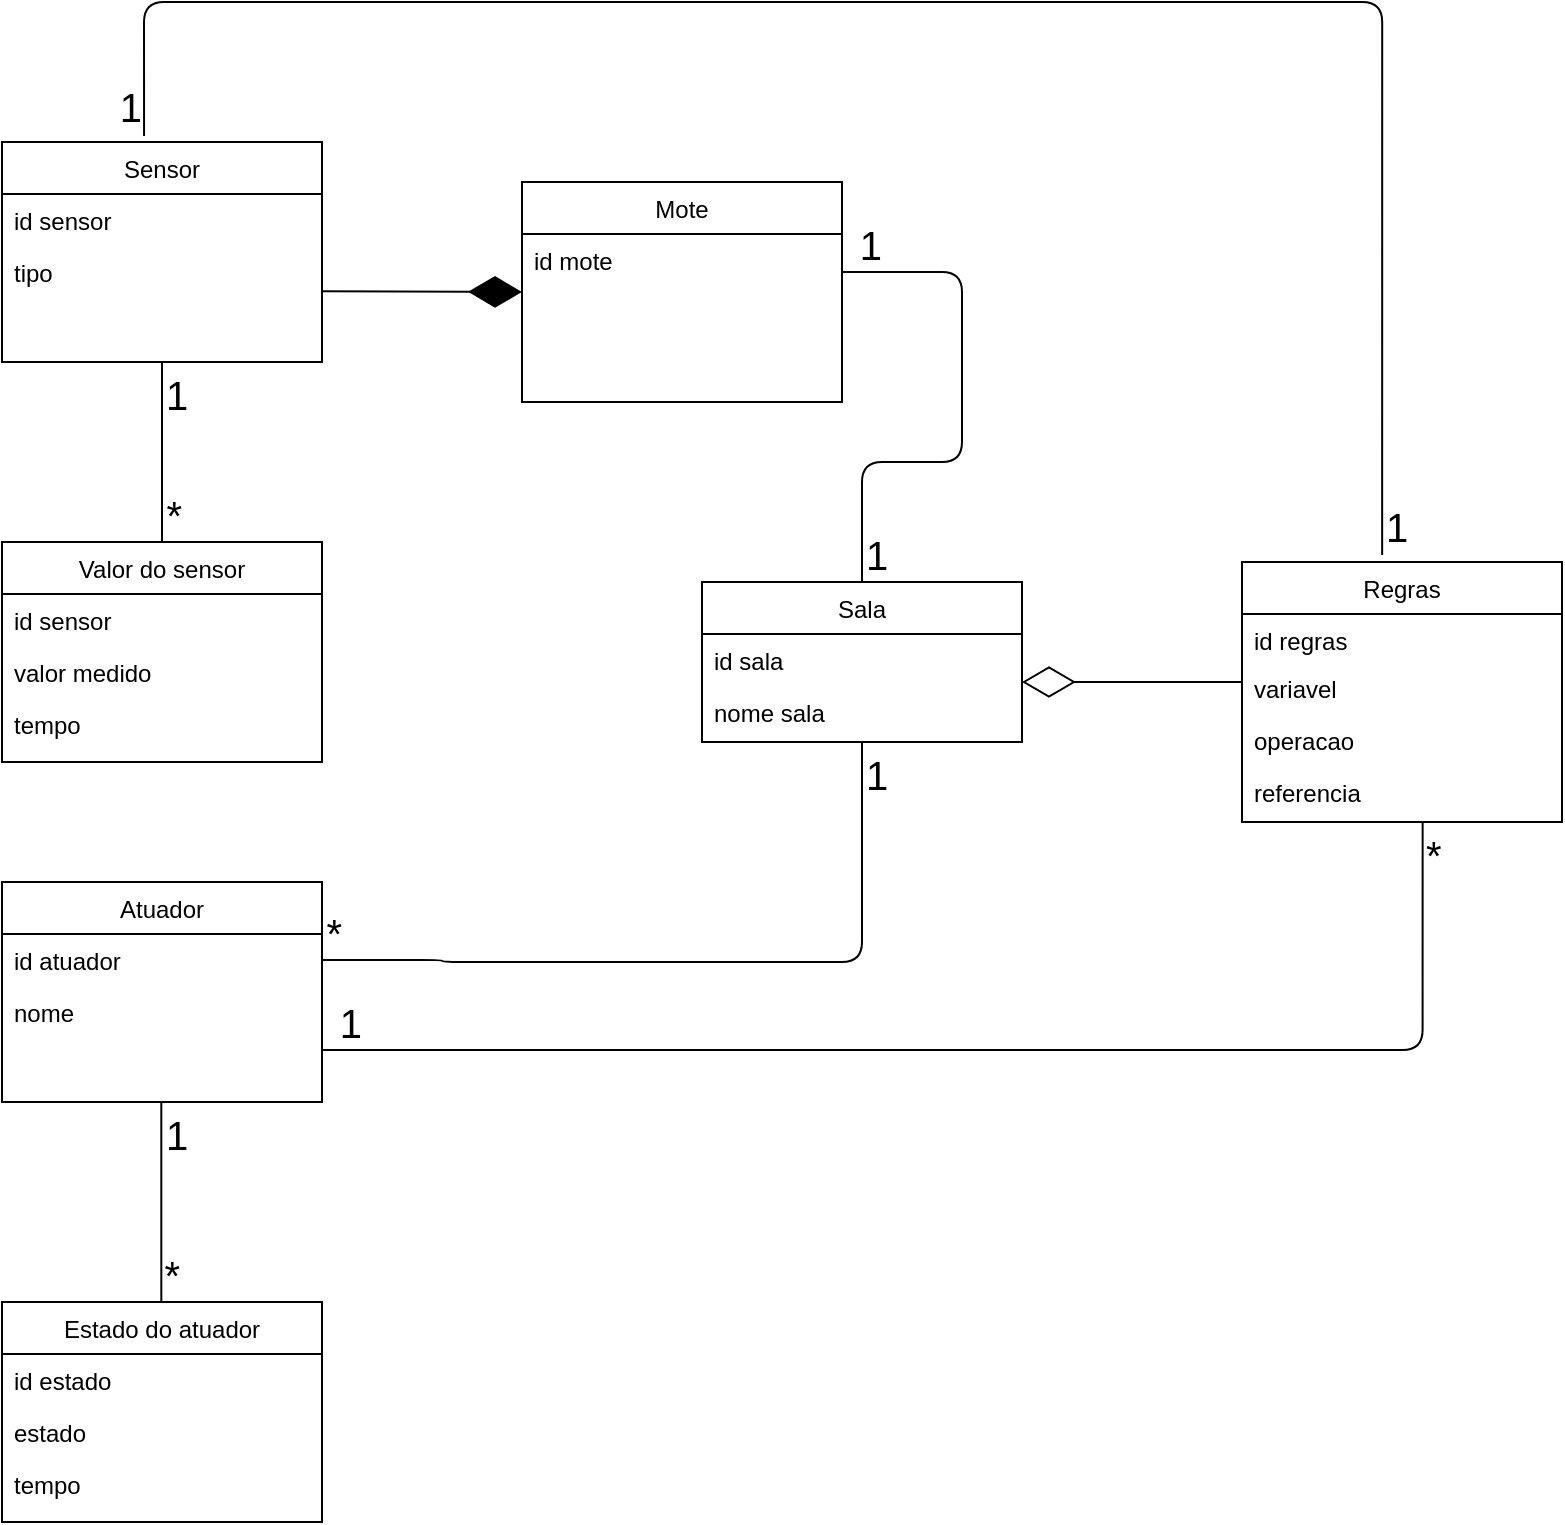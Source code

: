 <mxfile version="14.6.6" type="github">
  <diagram id="C5RBs43oDa-KdzZeNtuy" name="Page-1">
    <mxGraphModel dx="1422" dy="762" grid="1" gridSize="10" guides="1" tooltips="1" connect="1" arrows="1" fold="1" page="1" pageScale="1" pageWidth="827" pageHeight="1169" math="0" shadow="0">
      <root>
        <mxCell id="WIyWlLk6GJQsqaUBKTNV-0" />
        <mxCell id="WIyWlLk6GJQsqaUBKTNV-1" parent="WIyWlLk6GJQsqaUBKTNV-0" />
        <mxCell id="zkfFHV4jXpPFQw0GAbJ--0" value="Sala" style="swimlane;fontStyle=0;align=center;verticalAlign=top;childLayout=stackLayout;horizontal=1;startSize=26;horizontalStack=0;resizeParent=1;resizeLast=0;collapsible=1;marginBottom=0;rounded=0;shadow=0;strokeWidth=1;" parent="WIyWlLk6GJQsqaUBKTNV-1" vertex="1">
          <mxGeometry x="380" y="330" width="160" height="80" as="geometry">
            <mxRectangle x="230" y="140" width="160" height="26" as="alternateBounds" />
          </mxGeometry>
        </mxCell>
        <mxCell id="zkfFHV4jXpPFQw0GAbJ--1" value="id sala" style="text;align=left;verticalAlign=top;spacingLeft=4;spacingRight=4;overflow=hidden;rotatable=0;points=[[0,0.5],[1,0.5]];portConstraint=eastwest;" parent="zkfFHV4jXpPFQw0GAbJ--0" vertex="1">
          <mxGeometry y="26" width="160" height="26" as="geometry" />
        </mxCell>
        <mxCell id="zkfFHV4jXpPFQw0GAbJ--2" value="nome sala" style="text;align=left;verticalAlign=top;spacingLeft=4;spacingRight=4;overflow=hidden;rotatable=0;points=[[0,0.5],[1,0.5]];portConstraint=eastwest;rounded=0;shadow=0;html=0;" parent="zkfFHV4jXpPFQw0GAbJ--0" vertex="1">
          <mxGeometry y="52" width="160" height="26" as="geometry" />
        </mxCell>
        <mxCell id="zkfFHV4jXpPFQw0GAbJ--17" value="Regras" style="swimlane;fontStyle=0;align=center;verticalAlign=top;childLayout=stackLayout;horizontal=1;startSize=26;horizontalStack=0;resizeParent=1;resizeLast=0;collapsible=1;marginBottom=0;rounded=0;shadow=0;strokeWidth=1;" parent="WIyWlLk6GJQsqaUBKTNV-1" vertex="1">
          <mxGeometry x="650" y="320" width="160" height="130" as="geometry">
            <mxRectangle x="550" y="140" width="160" height="26" as="alternateBounds" />
          </mxGeometry>
        </mxCell>
        <mxCell id="mV5RmBlvMmowMh2D4bMI-9" value="id regras" style="text;align=left;verticalAlign=top;spacingLeft=4;spacingRight=4;overflow=hidden;rotatable=0;points=[[0,0.5],[1,0.5]];portConstraint=eastwest;rounded=0;shadow=0;html=0;" vertex="1" parent="zkfFHV4jXpPFQw0GAbJ--17">
          <mxGeometry y="26" width="160" height="24" as="geometry" />
        </mxCell>
        <mxCell id="zkfFHV4jXpPFQw0GAbJ--18" value="variavel" style="text;align=left;verticalAlign=top;spacingLeft=4;spacingRight=4;overflow=hidden;rotatable=0;points=[[0,0.5],[1,0.5]];portConstraint=eastwest;" parent="zkfFHV4jXpPFQw0GAbJ--17" vertex="1">
          <mxGeometry y="50" width="160" height="26" as="geometry" />
        </mxCell>
        <mxCell id="zkfFHV4jXpPFQw0GAbJ--19" value="operacao" style="text;align=left;verticalAlign=top;spacingLeft=4;spacingRight=4;overflow=hidden;rotatable=0;points=[[0,0.5],[1,0.5]];portConstraint=eastwest;rounded=0;shadow=0;html=0;" parent="zkfFHV4jXpPFQw0GAbJ--17" vertex="1">
          <mxGeometry y="76" width="160" height="26" as="geometry" />
        </mxCell>
        <mxCell id="zkfFHV4jXpPFQw0GAbJ--20" value="referencia" style="text;align=left;verticalAlign=top;spacingLeft=4;spacingRight=4;overflow=hidden;rotatable=0;points=[[0,0.5],[1,0.5]];portConstraint=eastwest;rounded=0;shadow=0;html=0;" parent="zkfFHV4jXpPFQw0GAbJ--17" vertex="1">
          <mxGeometry y="102" width="160" height="24" as="geometry" />
        </mxCell>
        <mxCell id="SQ94nlxDAcj3NKGsAUJR-2" value="Atuador" style="swimlane;fontStyle=0;align=center;verticalAlign=top;childLayout=stackLayout;horizontal=1;startSize=26;horizontalStack=0;resizeParent=1;resizeLast=0;collapsible=1;marginBottom=0;rounded=0;shadow=0;strokeWidth=1;" parent="WIyWlLk6GJQsqaUBKTNV-1" vertex="1">
          <mxGeometry x="30" y="480" width="160" height="110" as="geometry">
            <mxRectangle x="550" y="140" width="160" height="26" as="alternateBounds" />
          </mxGeometry>
        </mxCell>
        <mxCell id="SQ94nlxDAcj3NKGsAUJR-3" value="id atuador" style="text;align=left;verticalAlign=top;spacingLeft=4;spacingRight=4;overflow=hidden;rotatable=0;points=[[0,0.5],[1,0.5]];portConstraint=eastwest;" parent="SQ94nlxDAcj3NKGsAUJR-2" vertex="1">
          <mxGeometry y="26" width="160" height="26" as="geometry" />
        </mxCell>
        <mxCell id="SQ94nlxDAcj3NKGsAUJR-4" value="nome" style="text;align=left;verticalAlign=top;spacingLeft=4;spacingRight=4;overflow=hidden;rotatable=0;points=[[0,0.5],[1,0.5]];portConstraint=eastwest;rounded=0;shadow=0;html=0;" parent="SQ94nlxDAcj3NKGsAUJR-2" vertex="1">
          <mxGeometry y="52" width="160" height="26" as="geometry" />
        </mxCell>
        <mxCell id="SQ94nlxDAcj3NKGsAUJR-6" value="Sensor" style="swimlane;fontStyle=0;align=center;verticalAlign=top;childLayout=stackLayout;horizontal=1;startSize=26;horizontalStack=0;resizeParent=1;resizeLast=0;collapsible=1;marginBottom=0;rounded=0;shadow=0;strokeWidth=1;" parent="WIyWlLk6GJQsqaUBKTNV-1" vertex="1">
          <mxGeometry x="30" y="110" width="160" height="110" as="geometry">
            <mxRectangle x="550" y="140" width="160" height="26" as="alternateBounds" />
          </mxGeometry>
        </mxCell>
        <mxCell id="SQ94nlxDAcj3NKGsAUJR-7" value="id sensor" style="text;align=left;verticalAlign=top;spacingLeft=4;spacingRight=4;overflow=hidden;rotatable=0;points=[[0,0.5],[1,0.5]];portConstraint=eastwest;" parent="SQ94nlxDAcj3NKGsAUJR-6" vertex="1">
          <mxGeometry y="26" width="160" height="26" as="geometry" />
        </mxCell>
        <mxCell id="SQ94nlxDAcj3NKGsAUJR-8" value="tipo" style="text;align=left;verticalAlign=top;spacingLeft=4;spacingRight=4;overflow=hidden;rotatable=0;points=[[0,0.5],[1,0.5]];portConstraint=eastwest;rounded=0;shadow=0;html=0;" parent="SQ94nlxDAcj3NKGsAUJR-6" vertex="1">
          <mxGeometry y="52" width="160" height="26" as="geometry" />
        </mxCell>
        <mxCell id="SQ94nlxDAcj3NKGsAUJR-11" value="" style="endArrow=none;html=1;edgeStyle=orthogonalEdgeStyle;exitX=0.5;exitY=0;exitDx=0;exitDy=0;entryX=1;entryY=0.5;entryDx=0;entryDy=0;" parent="WIyWlLk6GJQsqaUBKTNV-1" source="zkfFHV4jXpPFQw0GAbJ--0" edge="1">
          <mxGeometry relative="1" as="geometry">
            <mxPoint x="460" y="270" as="sourcePoint" />
            <mxPoint x="450" y="175" as="targetPoint" />
            <Array as="points">
              <mxPoint x="460" y="270" />
              <mxPoint x="510" y="270" />
              <mxPoint x="510" y="175" />
            </Array>
          </mxGeometry>
        </mxCell>
        <mxCell id="SQ94nlxDAcj3NKGsAUJR-12" value="1" style="edgeLabel;resizable=0;html=1;align=left;verticalAlign=bottom;fontSize=20;" parent="SQ94nlxDAcj3NKGsAUJR-11" connectable="0" vertex="1">
          <mxGeometry x="-1" relative="1" as="geometry" />
        </mxCell>
        <mxCell id="SQ94nlxDAcj3NKGsAUJR-13" value="1" style="edgeLabel;resizable=0;html=1;align=right;verticalAlign=bottom;fontSize=20;" parent="SQ94nlxDAcj3NKGsAUJR-11" connectable="0" vertex="1">
          <mxGeometry x="1" relative="1" as="geometry">
            <mxPoint x="20" as="offset" />
          </mxGeometry>
        </mxCell>
        <mxCell id="SQ94nlxDAcj3NKGsAUJR-14" value="" style="endArrow=none;html=1;edgeStyle=orthogonalEdgeStyle;entryX=0.996;entryY=0.231;entryDx=0;entryDy=0;entryPerimeter=0;" parent="WIyWlLk6GJQsqaUBKTNV-1" edge="1">
          <mxGeometry relative="1" as="geometry">
            <mxPoint x="740.32" y="450" as="sourcePoint" />
            <mxPoint x="190.0" y="564.006" as="targetPoint" />
            <Array as="points">
              <mxPoint x="740.64" y="564" />
            </Array>
          </mxGeometry>
        </mxCell>
        <mxCell id="SQ94nlxDAcj3NKGsAUJR-15" value="*" style="edgeLabel;resizable=0;html=1;align=left;verticalAlign=bottom;fontSize=20;" parent="SQ94nlxDAcj3NKGsAUJR-14" connectable="0" vertex="1">
          <mxGeometry x="-1" relative="1" as="geometry">
            <mxPoint y="30" as="offset" />
          </mxGeometry>
        </mxCell>
        <mxCell id="SQ94nlxDAcj3NKGsAUJR-16" value="1" style="edgeLabel;resizable=0;html=1;align=right;verticalAlign=bottom;fontSize=20;" parent="SQ94nlxDAcj3NKGsAUJR-14" connectable="0" vertex="1">
          <mxGeometry x="1" relative="1" as="geometry">
            <mxPoint x="21" as="offset" />
          </mxGeometry>
        </mxCell>
        <mxCell id="SQ94nlxDAcj3NKGsAUJR-20" value="" style="endArrow=none;html=1;edgeStyle=orthogonalEdgeStyle;exitX=0.5;exitY=1;exitDx=0;exitDy=0;entryX=1;entryY=0.5;entryDx=0;entryDy=0;" parent="WIyWlLk6GJQsqaUBKTNV-1" source="zkfFHV4jXpPFQw0GAbJ--0" target="SQ94nlxDAcj3NKGsAUJR-3" edge="1">
          <mxGeometry relative="1" as="geometry">
            <mxPoint x="290" y="470" as="sourcePoint" />
            <mxPoint x="250" y="500" as="targetPoint" />
            <Array as="points">
              <mxPoint x="460" y="520" />
              <mxPoint x="250" y="520" />
            </Array>
          </mxGeometry>
        </mxCell>
        <mxCell id="SQ94nlxDAcj3NKGsAUJR-21" value="&lt;font style=&quot;font-size: 20px;&quot;&gt;1&lt;/font&gt;" style="edgeLabel;resizable=0;html=1;align=left;verticalAlign=bottom;fontSize=20;" parent="SQ94nlxDAcj3NKGsAUJR-20" connectable="0" vertex="1">
          <mxGeometry x="-1" relative="1" as="geometry">
            <mxPoint y="30" as="offset" />
          </mxGeometry>
        </mxCell>
        <mxCell id="SQ94nlxDAcj3NKGsAUJR-22" value="&lt;font style=&quot;font-size: 20px;&quot;&gt;*&lt;/font&gt;" style="edgeLabel;resizable=0;html=1;align=right;verticalAlign=bottom;fontSize=20;" parent="SQ94nlxDAcj3NKGsAUJR-20" connectable="0" vertex="1">
          <mxGeometry x="1" relative="1" as="geometry">
            <mxPoint x="10" as="offset" />
          </mxGeometry>
        </mxCell>
        <mxCell id="tNEueIB7l5H-xNvnCeLz-0" value="Mote" style="swimlane;fontStyle=0;align=center;verticalAlign=top;childLayout=stackLayout;horizontal=1;startSize=26;horizontalStack=0;resizeParent=1;resizeLast=0;collapsible=1;marginBottom=0;rounded=0;shadow=0;strokeWidth=1;" parent="WIyWlLk6GJQsqaUBKTNV-1" vertex="1">
          <mxGeometry x="290" y="130" width="160" height="110" as="geometry">
            <mxRectangle x="550" y="140" width="160" height="26" as="alternateBounds" />
          </mxGeometry>
        </mxCell>
        <mxCell id="tNEueIB7l5H-xNvnCeLz-1" value="id mote" style="text;align=left;verticalAlign=top;spacingLeft=4;spacingRight=4;overflow=hidden;rotatable=0;points=[[0,0.5],[1,0.5]];portConstraint=eastwest;" parent="tNEueIB7l5H-xNvnCeLz-0" vertex="1">
          <mxGeometry y="26" width="160" height="26" as="geometry" />
        </mxCell>
        <mxCell id="XJPIv_nwN4KpOr94Qs1I-0" value="Valor do sensor" style="swimlane;fontStyle=0;align=center;verticalAlign=top;childLayout=stackLayout;horizontal=1;startSize=26;horizontalStack=0;resizeParent=1;resizeLast=0;collapsible=1;marginBottom=0;rounded=0;shadow=0;strokeWidth=1;" parent="WIyWlLk6GJQsqaUBKTNV-1" vertex="1">
          <mxGeometry x="30" y="310" width="160" height="110" as="geometry">
            <mxRectangle x="550" y="140" width="160" height="26" as="alternateBounds" />
          </mxGeometry>
        </mxCell>
        <mxCell id="XJPIv_nwN4KpOr94Qs1I-1" value="id sensor" style="text;align=left;verticalAlign=top;spacingLeft=4;spacingRight=4;overflow=hidden;rotatable=0;points=[[0,0.5],[1,0.5]];portConstraint=eastwest;" parent="XJPIv_nwN4KpOr94Qs1I-0" vertex="1">
          <mxGeometry y="26" width="160" height="26" as="geometry" />
        </mxCell>
        <mxCell id="XJPIv_nwN4KpOr94Qs1I-3" value="valor medido" style="text;align=left;verticalAlign=top;spacingLeft=4;spacingRight=4;overflow=hidden;rotatable=0;points=[[0,0.5],[1,0.5]];portConstraint=eastwest;rounded=0;shadow=0;html=0;" parent="XJPIv_nwN4KpOr94Qs1I-0" vertex="1">
          <mxGeometry y="52" width="160" height="26" as="geometry" />
        </mxCell>
        <mxCell id="XJPIv_nwN4KpOr94Qs1I-4" value="tempo" style="text;align=left;verticalAlign=top;spacingLeft=4;spacingRight=4;overflow=hidden;rotatable=0;points=[[0,0.5],[1,0.5]];portConstraint=eastwest;rounded=0;shadow=0;html=0;" parent="XJPIv_nwN4KpOr94Qs1I-0" vertex="1">
          <mxGeometry y="78" width="160" height="26" as="geometry" />
        </mxCell>
        <mxCell id="XJPIv_nwN4KpOr94Qs1I-5" value="" style="endArrow=none;html=1;edgeStyle=orthogonalEdgeStyle;exitX=0.5;exitY=1;exitDx=0;exitDy=0;entryX=0.5;entryY=0;entryDx=0;entryDy=0;" parent="WIyWlLk6GJQsqaUBKTNV-1" source="SQ94nlxDAcj3NKGsAUJR-6" target="XJPIv_nwN4KpOr94Qs1I-0" edge="1">
          <mxGeometry relative="1" as="geometry">
            <mxPoint x="170" y="260" as="sourcePoint" />
            <mxPoint x="330" y="260" as="targetPoint" />
            <Array as="points" />
          </mxGeometry>
        </mxCell>
        <mxCell id="XJPIv_nwN4KpOr94Qs1I-6" value="1" style="edgeLabel;resizable=0;html=1;align=left;verticalAlign=bottom;fontSize=20;" parent="XJPIv_nwN4KpOr94Qs1I-5" connectable="0" vertex="1">
          <mxGeometry x="-1" relative="1" as="geometry">
            <mxPoint y="30" as="offset" />
          </mxGeometry>
        </mxCell>
        <mxCell id="XJPIv_nwN4KpOr94Qs1I-7" value="*" style="edgeLabel;resizable=0;html=1;align=right;verticalAlign=bottom;fontSize=20;" parent="XJPIv_nwN4KpOr94Qs1I-5" connectable="0" vertex="1">
          <mxGeometry x="1" relative="1" as="geometry">
            <mxPoint x="10" as="offset" />
          </mxGeometry>
        </mxCell>
        <mxCell id="XJPIv_nwN4KpOr94Qs1I-8" value="Estado do atuador" style="swimlane;fontStyle=0;align=center;verticalAlign=top;childLayout=stackLayout;horizontal=1;startSize=26;horizontalStack=0;resizeParent=1;resizeLast=0;collapsible=1;marginBottom=0;rounded=0;shadow=0;strokeWidth=1;" parent="WIyWlLk6GJQsqaUBKTNV-1" vertex="1">
          <mxGeometry x="30" y="690" width="160" height="110" as="geometry">
            <mxRectangle x="550" y="140" width="160" height="26" as="alternateBounds" />
          </mxGeometry>
        </mxCell>
        <mxCell id="XJPIv_nwN4KpOr94Qs1I-9" value="id estado" style="text;align=left;verticalAlign=top;spacingLeft=4;spacingRight=4;overflow=hidden;rotatable=0;points=[[0,0.5],[1,0.5]];portConstraint=eastwest;" parent="XJPIv_nwN4KpOr94Qs1I-8" vertex="1">
          <mxGeometry y="26" width="160" height="26" as="geometry" />
        </mxCell>
        <mxCell id="XJPIv_nwN4KpOr94Qs1I-10" value="estado" style="text;align=left;verticalAlign=top;spacingLeft=4;spacingRight=4;overflow=hidden;rotatable=0;points=[[0,0.5],[1,0.5]];portConstraint=eastwest;rounded=0;shadow=0;html=0;" parent="XJPIv_nwN4KpOr94Qs1I-8" vertex="1">
          <mxGeometry y="52" width="160" height="26" as="geometry" />
        </mxCell>
        <mxCell id="XJPIv_nwN4KpOr94Qs1I-11" value="tempo" style="text;align=left;verticalAlign=top;spacingLeft=4;spacingRight=4;overflow=hidden;rotatable=0;points=[[0,0.5],[1,0.5]];portConstraint=eastwest;rounded=0;shadow=0;html=0;" parent="XJPIv_nwN4KpOr94Qs1I-8" vertex="1">
          <mxGeometry y="78" width="160" height="26" as="geometry" />
        </mxCell>
        <mxCell id="XJPIv_nwN4KpOr94Qs1I-12" value="" style="endArrow=none;html=1;edgeStyle=orthogonalEdgeStyle;" parent="WIyWlLk6GJQsqaUBKTNV-1" edge="1">
          <mxGeometry relative="1" as="geometry">
            <mxPoint x="109.66" y="590" as="sourcePoint" />
            <mxPoint x="109.66" y="690" as="targetPoint" />
            <Array as="points">
              <mxPoint x="109.66" y="590" />
            </Array>
          </mxGeometry>
        </mxCell>
        <mxCell id="XJPIv_nwN4KpOr94Qs1I-13" value="1" style="edgeLabel;resizable=0;html=1;align=left;verticalAlign=bottom;fontSize=20;" parent="XJPIv_nwN4KpOr94Qs1I-12" connectable="0" vertex="1">
          <mxGeometry x="-1" relative="1" as="geometry">
            <mxPoint y="30" as="offset" />
          </mxGeometry>
        </mxCell>
        <mxCell id="XJPIv_nwN4KpOr94Qs1I-14" value="*" style="edgeLabel;resizable=0;html=1;align=right;verticalAlign=bottom;fontSize=20;" parent="XJPIv_nwN4KpOr94Qs1I-12" connectable="0" vertex="1">
          <mxGeometry x="1" relative="1" as="geometry">
            <mxPoint x="10" as="offset" />
          </mxGeometry>
        </mxCell>
        <mxCell id="mV5RmBlvMmowMh2D4bMI-1" value="" style="endArrow=diamondThin;endFill=0;endSize=24;html=1;fontSize=15;" edge="1" parent="WIyWlLk6GJQsqaUBKTNV-1">
          <mxGeometry width="160" relative="1" as="geometry">
            <mxPoint x="650" y="380" as="sourcePoint" />
            <mxPoint x="540" y="380" as="targetPoint" />
          </mxGeometry>
        </mxCell>
        <mxCell id="mV5RmBlvMmowMh2D4bMI-3" value="" style="endArrow=diamondThin;endFill=1;endSize=24;html=1;fontSize=15;entryX=0;entryY=0.5;entryDx=0;entryDy=0;" edge="1" parent="WIyWlLk6GJQsqaUBKTNV-1" target="tNEueIB7l5H-xNvnCeLz-0">
          <mxGeometry width="160" relative="1" as="geometry">
            <mxPoint x="190" y="184.66" as="sourcePoint" />
            <mxPoint x="280" y="184.66" as="targetPoint" />
          </mxGeometry>
        </mxCell>
        <mxCell id="mV5RmBlvMmowMh2D4bMI-4" value="" style="endArrow=none;html=1;edgeStyle=orthogonalEdgeStyle;fontSize=15;exitX=0.438;exitY=-0.027;exitDx=0;exitDy=0;exitPerimeter=0;entryX=0.444;entryY=-0.027;entryDx=0;entryDy=0;entryPerimeter=0;" edge="1" parent="WIyWlLk6GJQsqaUBKTNV-1" source="zkfFHV4jXpPFQw0GAbJ--17" target="SQ94nlxDAcj3NKGsAUJR-6">
          <mxGeometry relative="1" as="geometry">
            <mxPoint x="720" y="200" as="sourcePoint" />
            <mxPoint x="110" y="30" as="targetPoint" />
            <Array as="points">
              <mxPoint x="720" y="40" />
              <mxPoint x="101" y="40" />
            </Array>
          </mxGeometry>
        </mxCell>
        <mxCell id="mV5RmBlvMmowMh2D4bMI-5" value="1" style="edgeLabel;resizable=0;html=1;align=left;verticalAlign=bottom;fontSize=20;" connectable="0" vertex="1" parent="mV5RmBlvMmowMh2D4bMI-4">
          <mxGeometry x="-1" relative="1" as="geometry" />
        </mxCell>
        <mxCell id="mV5RmBlvMmowMh2D4bMI-6" value="1" style="edgeLabel;resizable=0;html=1;align=right;verticalAlign=bottom;fontSize=20;" connectable="0" vertex="1" parent="mV5RmBlvMmowMh2D4bMI-4">
          <mxGeometry x="1" relative="1" as="geometry">
            <mxPoint x="-1" as="offset" />
          </mxGeometry>
        </mxCell>
      </root>
    </mxGraphModel>
  </diagram>
</mxfile>
